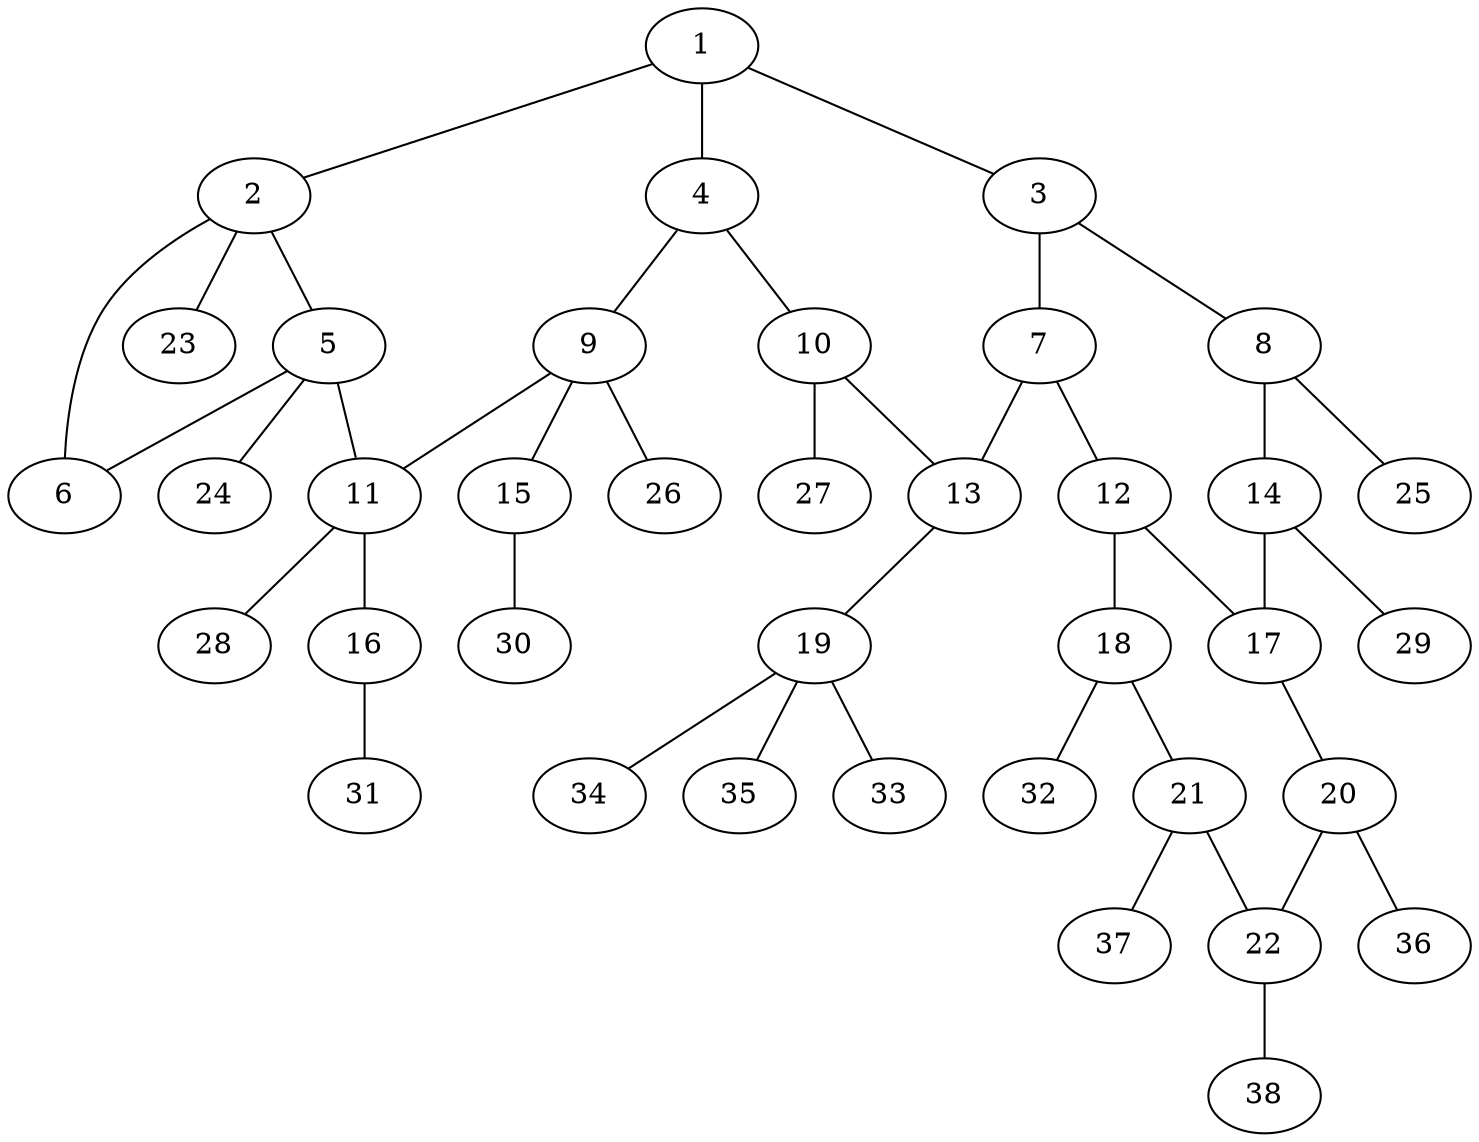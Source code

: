 graph molecule_2050 {
	1	 [chem=C];
	2	 [chem=C];
	1 -- 2	 [valence=1];
	3	 [chem=C];
	1 -- 3	 [valence=1];
	4	 [chem=C];
	1 -- 4	 [valence=2];
	5	 [chem=C];
	2 -- 5	 [valence=1];
	6	 [chem=O];
	2 -- 6	 [valence=1];
	23	 [chem=H];
	2 -- 23	 [valence=1];
	7	 [chem=C];
	3 -- 7	 [valence=2];
	8	 [chem=C];
	3 -- 8	 [valence=1];
	9	 [chem=C];
	4 -- 9	 [valence=1];
	10	 [chem=C];
	4 -- 10	 [valence=1];
	5 -- 6	 [valence=1];
	11	 [chem=C];
	5 -- 11	 [valence=1];
	24	 [chem=H];
	5 -- 24	 [valence=1];
	12	 [chem=C];
	7 -- 12	 [valence=1];
	13	 [chem=C];
	7 -- 13	 [valence=1];
	14	 [chem=C];
	8 -- 14	 [valence=2];
	25	 [chem=H];
	8 -- 25	 [valence=1];
	9 -- 11	 [valence=1];
	15	 [chem=O];
	9 -- 15	 [valence=1];
	26	 [chem=H];
	9 -- 26	 [valence=1];
	10 -- 13	 [valence=2];
	27	 [chem=H];
	10 -- 27	 [valence=1];
	16	 [chem=O];
	11 -- 16	 [valence=1];
	28	 [chem=H];
	11 -- 28	 [valence=1];
	17	 [chem=C];
	12 -- 17	 [valence=2];
	18	 [chem=C];
	12 -- 18	 [valence=1];
	19	 [chem=C];
	13 -- 19	 [valence=1];
	14 -- 17	 [valence=1];
	29	 [chem=H];
	14 -- 29	 [valence=1];
	30	 [chem=H];
	15 -- 30	 [valence=1];
	31	 [chem=H];
	16 -- 31	 [valence=1];
	20	 [chem=C];
	17 -- 20	 [valence=1];
	21	 [chem=C];
	18 -- 21	 [valence=2];
	32	 [chem=H];
	18 -- 32	 [valence=1];
	33	 [chem=H];
	19 -- 33	 [valence=1];
	34	 [chem=H];
	19 -- 34	 [valence=1];
	35	 [chem=H];
	19 -- 35	 [valence=1];
	22	 [chem=C];
	20 -- 22	 [valence=2];
	36	 [chem=H];
	20 -- 36	 [valence=1];
	21 -- 22	 [valence=1];
	37	 [chem=H];
	21 -- 37	 [valence=1];
	38	 [chem=H];
	22 -- 38	 [valence=1];
}
